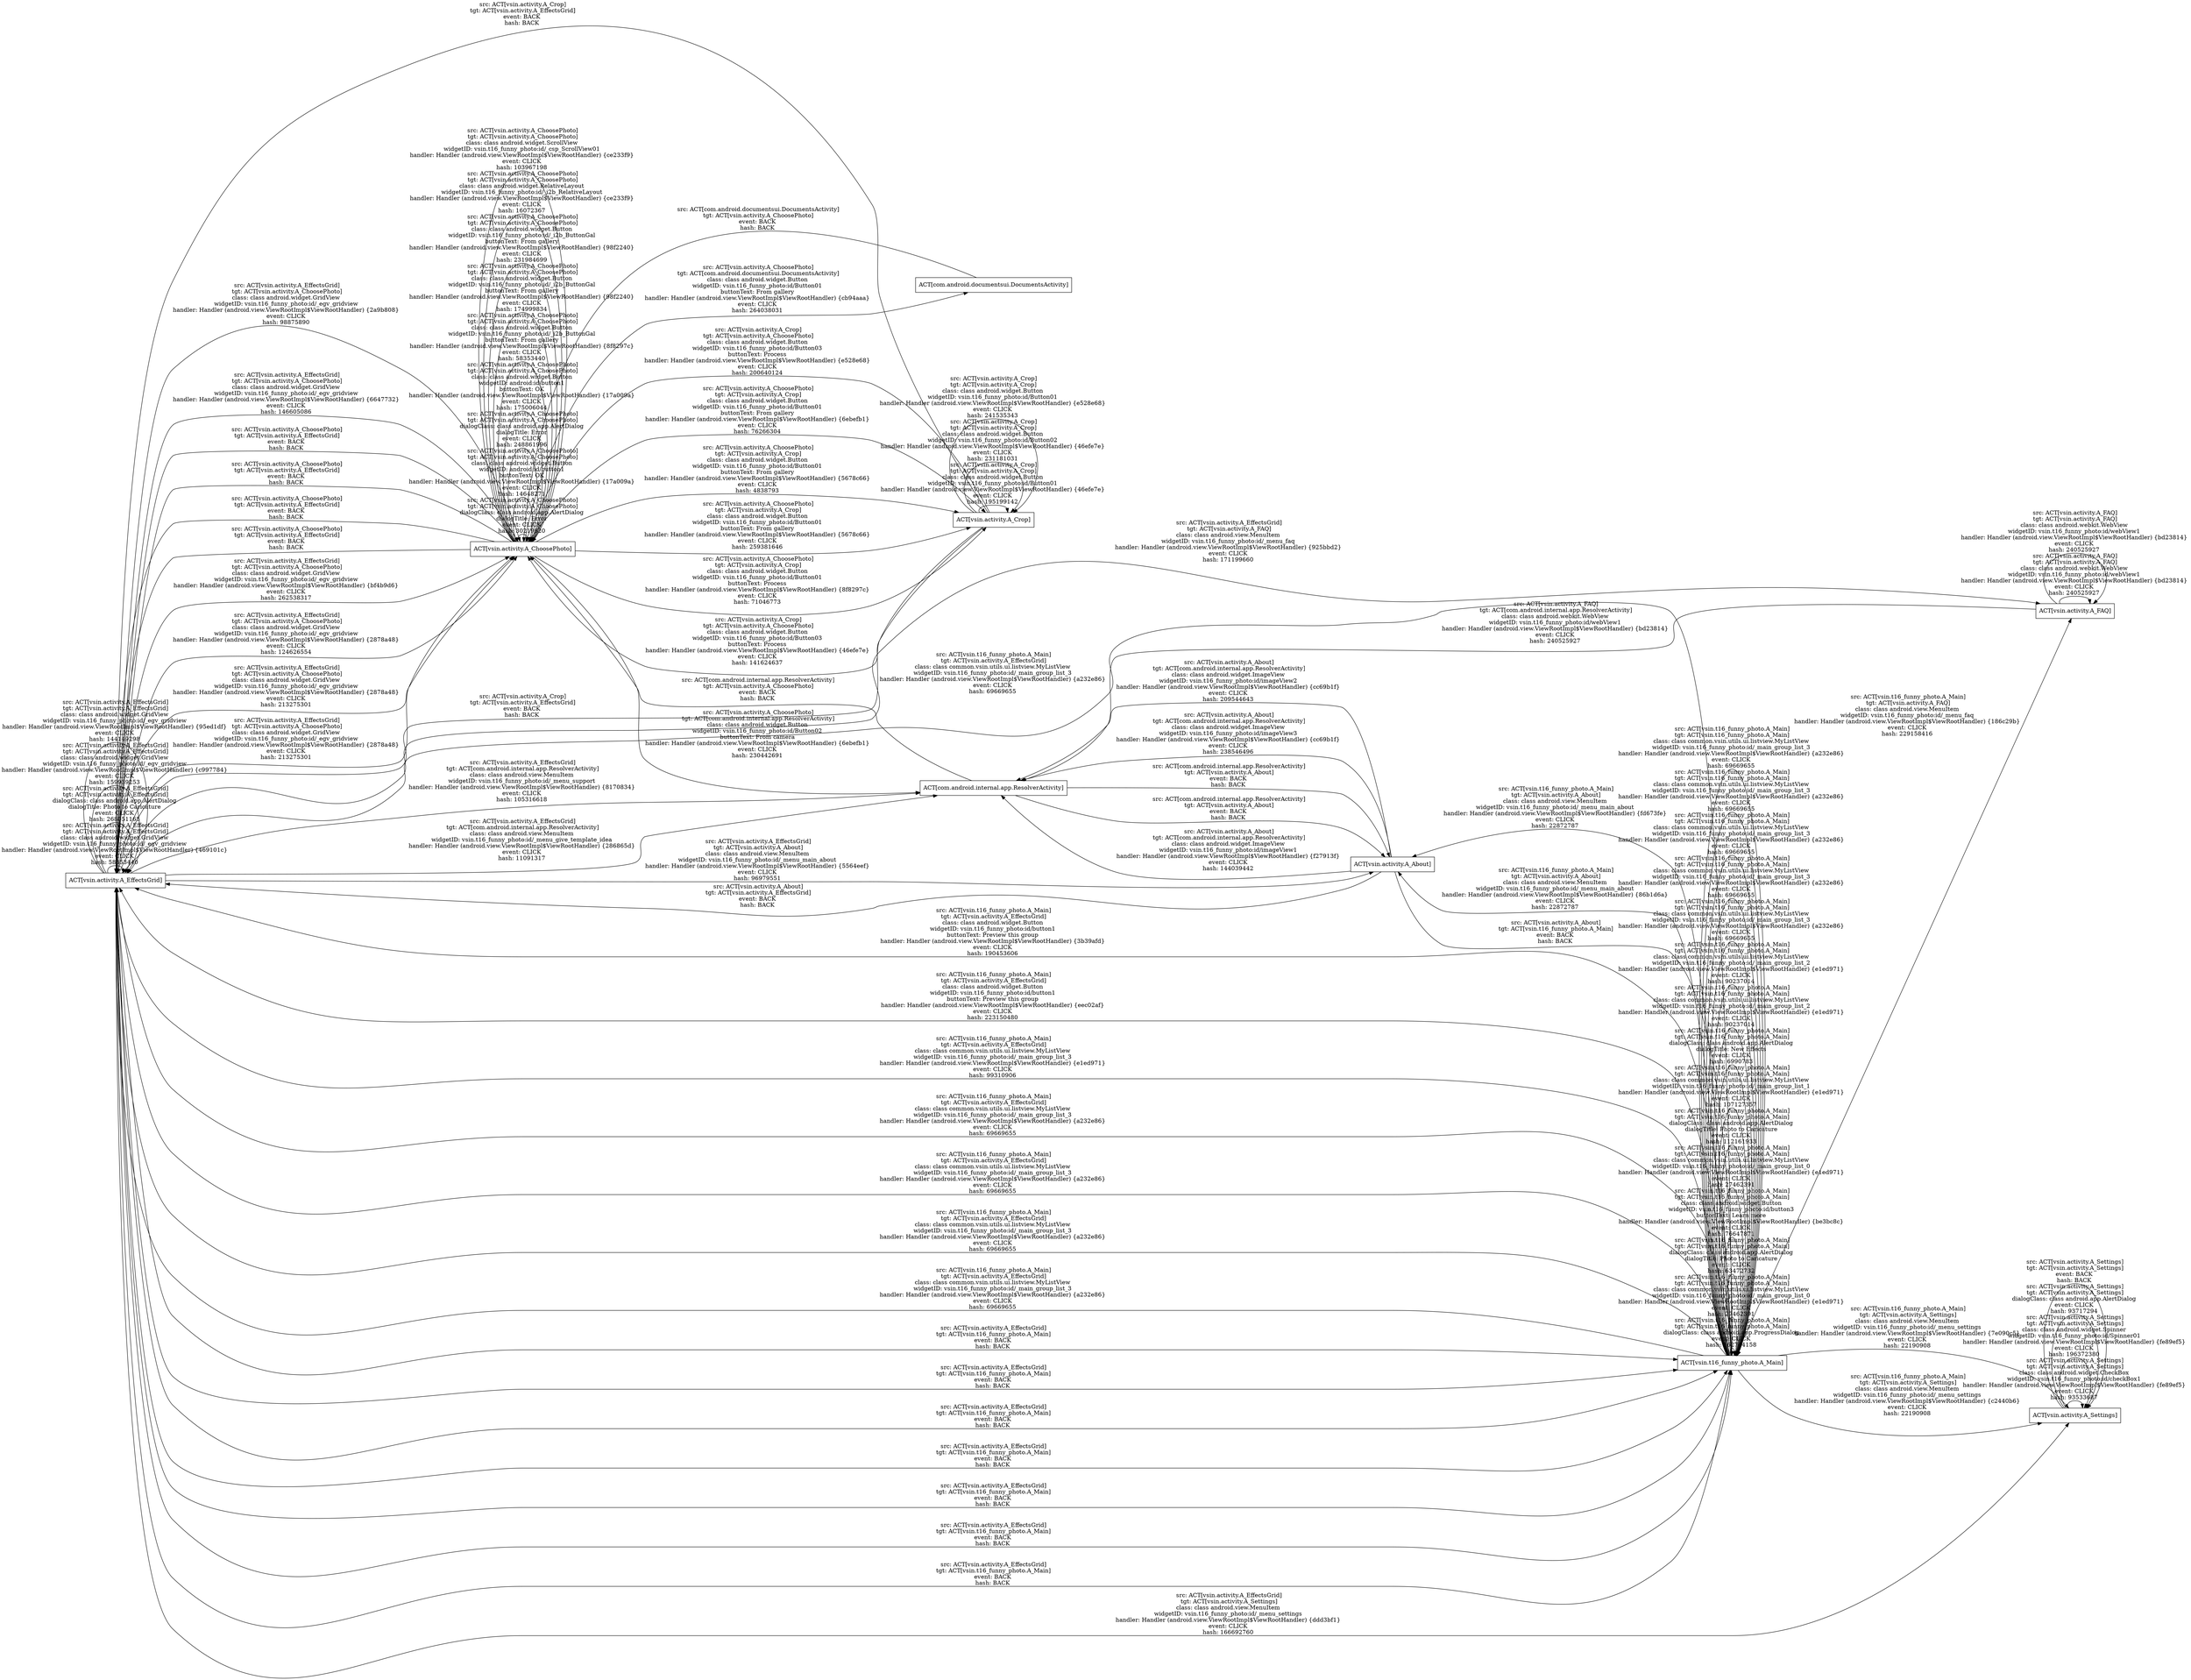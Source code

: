 digraph G {
 rankdir=LR;
 node[shape=box];
n1 [label="ACT[vsin.activity.A_EffectsGrid]"];
n8 [label="ACT[com.android.documentsui.DocumentsActivity]"];
n6 [label="ACT[vsin.activity.A_ChoosePhoto]"];
n3 [label="ACT[com.android.internal.app.ResolverActivity]"];
n2 [label="ACT[vsin.activity.A_Settings]"];
n0 [label="ACT[vsin.t16_funny_photo.A_Main]"];
n4 [label="ACT[vsin.activity.A_FAQ]"];
n5 [label="ACT[vsin.activity.A_About]"];
n7 [label="ACT[vsin.activity.A_Crop]"];
n0 -> n0 [label="src: ACT[vsin.t16_funny_photo.A_Main]\ntgt: ACT[vsin.t16_funny_photo.A_Main]\ndialogClass: class android.app.ProgressDialog \nevent: CLICK \nhash: 162744158 "];
n0 -> n0 [label="src: ACT[vsin.t16_funny_photo.A_Main]\ntgt: ACT[vsin.t16_funny_photo.A_Main]\nclass: class common.vsin.utils.ui.listview.MyListView \nwidgetID: vsin.t16_funny_photo:id/_main_group_list_0 \nhandler: Handler (android.view.ViewRootImpl$ViewRootHandler) {e1ed971} \nevent: CLICK \nhash: 27462391 "];
n0 -> n0 [label="src: ACT[vsin.t16_funny_photo.A_Main]\ntgt: ACT[vsin.t16_funny_photo.A_Main]\ndialogClass: class android.app.AlertDialog \ndialogTitle: Photo to Caricature \nevent: CLICK \nhash: 63472732 "];
n0 -> n0 [label="src: ACT[vsin.t16_funny_photo.A_Main]\ntgt: ACT[vsin.t16_funny_photo.A_Main]\nclass: class android.widget.Button \nwidgetID: vsin.t16_funny_photo:id/button3 \nbuttonText: Learn more \nhandler: Handler (android.view.ViewRootImpl$ViewRootHandler) {be3bc8c} \nevent: CLICK \nhash: 76647871 "];
n0 -> n0 [label="src: ACT[vsin.t16_funny_photo.A_Main]\ntgt: ACT[vsin.t16_funny_photo.A_Main]\nclass: class common.vsin.utils.ui.listview.MyListView \nwidgetID: vsin.t16_funny_photo:id/_main_group_list_0 \nhandler: Handler (android.view.ViewRootImpl$ViewRootHandler) {e1ed971} \nevent: CLICK \nhash: 27462391 "];
n0 -> n0 [label="src: ACT[vsin.t16_funny_photo.A_Main]\ntgt: ACT[vsin.t16_funny_photo.A_Main]\ndialogClass: class android.app.AlertDialog \ndialogTitle: Photo to Caricature \nevent: CLICK \nhash: 112161933 "];
n0 -> n1 [label="src: ACT[vsin.t16_funny_photo.A_Main]\ntgt: ACT[vsin.activity.A_EffectsGrid]\nclass: class android.widget.Button \nwidgetID: vsin.t16_funny_photo:id/button1 \nbuttonText: Preview this group \nhandler: Handler (android.view.ViewRootImpl$ViewRootHandler) {3b39afd} \nevent: CLICK \nhash: 190453606 "];
n1 -> n1 [label="src: ACT[vsin.activity.A_EffectsGrid]\ntgt: ACT[vsin.activity.A_EffectsGrid]\nclass: class android.widget.GridView \nwidgetID: vsin.t16_funny_photo:id/_egv_gridview \nhandler: Handler (android.view.ViewRootImpl$ViewRootHandler) {469101c} \nevent: CLICK \nhash: 58353440 "];
n1 -> n1 [label="src: ACT[vsin.activity.A_EffectsGrid]\ntgt: ACT[vsin.activity.A_EffectsGrid]\ndialogClass: class android.app.AlertDialog \ndialogTitle: Photo to Caricature \nevent: CLICK \nhash: 268051165 "];
n1 -> n2 [label="src: ACT[vsin.activity.A_EffectsGrid]\ntgt: ACT[vsin.activity.A_Settings]\nclass: class android.view.MenuItem \nwidgetID: vsin.t16_funny_photo:id/_menu_settings \nhandler: Handler (android.view.ViewRootImpl$ViewRootHandler) {ddd3bf1} \nevent: CLICK \nhash: 166692760 "];
n1 -> n3 [label="src: ACT[vsin.activity.A_EffectsGrid]\ntgt: ACT[com.android.internal.app.ResolverActivity]\nclass: class android.view.MenuItem \nwidgetID: vsin.t16_funny_photo:id/_menu_support \nhandler: Handler (android.view.ViewRootImpl$ViewRootHandler) {8170834} \nevent: CLICK \nhash: 105316618 "];
n1 -> n3 [label="src: ACT[vsin.activity.A_EffectsGrid]\ntgt: ACT[com.android.internal.app.ResolverActivity]\nclass: class android.view.MenuItem \nwidgetID: vsin.t16_funny_photo:id/_menu_give_template_idea \nhandler: Handler (android.view.ViewRootImpl$ViewRootHandler) {286865d} \nevent: CLICK \nhash: 11091317 "];
n1 -> n4 [label="src: ACT[vsin.activity.A_EffectsGrid]\ntgt: ACT[vsin.activity.A_FAQ]\nclass: class android.view.MenuItem \nwidgetID: vsin.t16_funny_photo:id/_menu_faq \nhandler: Handler (android.view.ViewRootImpl$ViewRootHandler) {925bbd2} \nevent: CLICK \nhash: 171199660 "];
n1 -> n5 [label="src: ACT[vsin.activity.A_EffectsGrid]\ntgt: ACT[vsin.activity.A_About]\nclass: class android.view.MenuItem \nwidgetID: vsin.t16_funny_photo:id/_menu_main_about \nhandler: Handler (android.view.ViewRootImpl$ViewRootHandler) {5564eef} \nevent: CLICK \nhash: 96979551 "];
n5 -> n1 [label="src: ACT[vsin.activity.A_About]\ntgt: ACT[vsin.activity.A_EffectsGrid]\nevent: BACK \nhash: BACK "];
n1 -> n0 [label="src: ACT[vsin.activity.A_EffectsGrid]\ntgt: ACT[vsin.t16_funny_photo.A_Main]\nevent: BACK \nhash: BACK "];
n0 -> n0 [label="src: ACT[vsin.t16_funny_photo.A_Main]\ntgt: ACT[vsin.t16_funny_photo.A_Main]\nclass: class common.vsin.utils.ui.listview.MyListView \nwidgetID: vsin.t16_funny_photo:id/_main_group_list_1 \nhandler: Handler (android.view.ViewRootImpl$ViewRootHandler) {e1ed971} \nevent: CLICK \nhash: 107127357 "];
n0 -> n0 [label="src: ACT[vsin.t16_funny_photo.A_Main]\ntgt: ACT[vsin.t16_funny_photo.A_Main]\ndialogClass: class android.app.AlertDialog \ndialogTitle: New Effects \nevent: CLICK \nhash: 6990783 "];
n0 -> n1 [label="src: ACT[vsin.t16_funny_photo.A_Main]\ntgt: ACT[vsin.activity.A_EffectsGrid]\nclass: class android.widget.Button \nwidgetID: vsin.t16_funny_photo:id/button1 \nbuttonText: Preview this group \nhandler: Handler (android.view.ViewRootImpl$ViewRootHandler) {eec02af} \nevent: CLICK \nhash: 223150480 "];
n1 -> n1 [label="src: ACT[vsin.activity.A_EffectsGrid]\ntgt: ACT[vsin.activity.A_EffectsGrid]\nclass: class android.widget.GridView \nwidgetID: vsin.t16_funny_photo:id/_egv_gridview \nhandler: Handler (android.view.ViewRootImpl$ViewRootHandler) {c997784} \nevent: CLICK \nhash: 159939253 "];
n1 -> n0 [label="src: ACT[vsin.activity.A_EffectsGrid]\ntgt: ACT[vsin.t16_funny_photo.A_Main]\nevent: BACK \nhash: BACK "];
n0 -> n0 [label="src: ACT[vsin.t16_funny_photo.A_Main]\ntgt: ACT[vsin.t16_funny_photo.A_Main]\nclass: class common.vsin.utils.ui.listview.MyListView \nwidgetID: vsin.t16_funny_photo:id/_main_group_list_2 \nhandler: Handler (android.view.ViewRootImpl$ViewRootHandler) {e1ed971} \nevent: CLICK \nhash: 90237014 "];
n0 -> n0 [label="src: ACT[vsin.t16_funny_photo.A_Main]\ntgt: ACT[vsin.t16_funny_photo.A_Main]\nclass: class common.vsin.utils.ui.listview.MyListView \nwidgetID: vsin.t16_funny_photo:id/_main_group_list_2 \nhandler: Handler (android.view.ViewRootImpl$ViewRootHandler) {e1ed971} \nevent: CLICK \nhash: 90237014 "];
n0 -> n1 [label="src: ACT[vsin.t16_funny_photo.A_Main]\ntgt: ACT[vsin.activity.A_EffectsGrid]\nclass: class common.vsin.utils.ui.listview.MyListView \nwidgetID: vsin.t16_funny_photo:id/_main_group_list_3 \nhandler: Handler (android.view.ViewRootImpl$ViewRootHandler) {e1ed971} \nevent: CLICK \nhash: 99310906 "];
n1 -> n6 [label="src: ACT[vsin.activity.A_EffectsGrid]\ntgt: ACT[vsin.activity.A_ChoosePhoto]\nclass: class android.widget.GridView \nwidgetID: vsin.t16_funny_photo:id/_egv_gridview \nhandler: Handler (android.view.ViewRootImpl$ViewRootHandler) {bf4b9d6} \nevent: CLICK \nhash: 262538317 "];
n6 -> n3 [label="src: ACT[vsin.activity.A_ChoosePhoto]\ntgt: ACT[com.android.internal.app.ResolverActivity]\nclass: class android.widget.Button \nwidgetID: vsin.t16_funny_photo:id/Button02 \nbuttonText: From camera \nhandler: Handler (android.view.ViewRootImpl$ViewRootHandler) {6ebefb1} \nevent: CLICK \nhash: 230442691 "];
n3 -> n6 [label="src: ACT[com.android.internal.app.ResolverActivity]\ntgt: ACT[vsin.activity.A_ChoosePhoto]\nevent: BACK \nhash: BACK "];
n6 -> n7 [label="src: ACT[vsin.activity.A_ChoosePhoto]\ntgt: ACT[vsin.activity.A_Crop]\nclass: class android.widget.Button \nwidgetID: vsin.t16_funny_photo:id/Button01 \nbuttonText: From gallery \nhandler: Handler (android.view.ViewRootImpl$ViewRootHandler) {6ebefb1} \nevent: CLICK \nhash: 76266304 "];
n7 -> n7 [label="src: ACT[vsin.activity.A_Crop]\ntgt: ACT[vsin.activity.A_Crop]\nclass: class android.widget.Button \nwidgetID: vsin.t16_funny_photo:id/Button01 \nhandler: Handler (android.view.ViewRootImpl$ViewRootHandler) {46efe7e} \nevent: CLICK \nhash: 195199142 "];
n7 -> n7 [label="src: ACT[vsin.activity.A_Crop]\ntgt: ACT[vsin.activity.A_Crop]\nclass: class android.widget.Button \nwidgetID: vsin.t16_funny_photo:id/Button02 \nhandler: Handler (android.view.ViewRootImpl$ViewRootHandler) {46efe7e} \nevent: CLICK \nhash: 231181031 "];
n7 -> n6 [label="src: ACT[vsin.activity.A_Crop]\ntgt: ACT[vsin.activity.A_ChoosePhoto]\nclass: class android.widget.Button \nwidgetID: vsin.t16_funny_photo:id/Button03 \nbuttonText: Process \nhandler: Handler (android.view.ViewRootImpl$ViewRootHandler) {46efe7e} \nevent: CLICK \nhash: 141624637 "];
n6 -> n6 [label="src: ACT[vsin.activity.A_ChoosePhoto]\ntgt: ACT[vsin.activity.A_ChoosePhoto]\ndialogClass: class android.app.AlertDialog \ndialogTitle: Error \nevent: CLICK \nhash: 30219620 "];
n6 -> n6 [label="src: ACT[vsin.activity.A_ChoosePhoto]\ntgt: ACT[vsin.activity.A_ChoosePhoto]\nclass: class android.widget.Button \nwidgetID: android:id/button1 \nbuttonText: OK \nhandler: Handler (android.view.ViewRootImpl$ViewRootHandler) {17a009a} \nevent: CLICK \nhash: 14648271 "];
n6 -> n7 [label="src: ACT[vsin.activity.A_ChoosePhoto]\ntgt: ACT[vsin.activity.A_Crop]\nclass: class android.widget.Button \nwidgetID: vsin.t16_funny_photo:id/Button01 \nbuttonText: From gallery \nhandler: Handler (android.view.ViewRootImpl$ViewRootHandler) {5678c66} \nevent: CLICK \nhash: 4838793 "];
n7 -> n7 [label="src: ACT[vsin.activity.A_Crop]\ntgt: ACT[vsin.activity.A_Crop]\nclass: class android.widget.Button \nwidgetID: vsin.t16_funny_photo:id/Button01 \nhandler: Handler (android.view.ViewRootImpl$ViewRootHandler) {e528e68} \nevent: CLICK \nhash: 241535343 "];
n7 -> n6 [label="src: ACT[vsin.activity.A_Crop]\ntgt: ACT[vsin.activity.A_ChoosePhoto]\nclass: class android.widget.Button \nwidgetID: vsin.t16_funny_photo:id/Button03 \nbuttonText: Process \nhandler: Handler (android.view.ViewRootImpl$ViewRootHandler) {e528e68} \nevent: CLICK \nhash: 200640124 "];
n6 -> n6 [label="src: ACT[vsin.activity.A_ChoosePhoto]\ntgt: ACT[vsin.activity.A_ChoosePhoto]\ndialogClass: class android.app.AlertDialog \ndialogTitle: Error \nevent: CLICK \nhash: 248861996 "];
n6 -> n6 [label="src: ACT[vsin.activity.A_ChoosePhoto]\ntgt: ACT[vsin.activity.A_ChoosePhoto]\nclass: class android.widget.Button \nwidgetID: android:id/button1 \nbuttonText: OK \nhandler: Handler (android.view.ViewRootImpl$ViewRootHandler) {17a009a} \nevent: CLICK \nhash: 175006044 "];
n6 -> n7 [label="src: ACT[vsin.activity.A_ChoosePhoto]\ntgt: ACT[vsin.activity.A_Crop]\nclass: class android.widget.Button \nwidgetID: vsin.t16_funny_photo:id/Button01 \nbuttonText: From gallery \nhandler: Handler (android.view.ViewRootImpl$ViewRootHandler) {5678c66} \nevent: CLICK \nhash: 259381646 "];
n7 -> n1 [label="src: ACT[vsin.activity.A_Crop]\ntgt: ACT[vsin.activity.A_EffectsGrid]\nevent: BACK \nhash: BACK "];
n1 -> n6 [label="src: ACT[vsin.activity.A_EffectsGrid]\ntgt: ACT[vsin.activity.A_ChoosePhoto]\nclass: class android.widget.GridView \nwidgetID: vsin.t16_funny_photo:id/_egv_gridview \nhandler: Handler (android.view.ViewRootImpl$ViewRootHandler) {2878a48} \nevent: CLICK \nhash: 124626554 "];
n6 -> n6 [label="src: ACT[vsin.activity.A_ChoosePhoto]\ntgt: ACT[vsin.activity.A_ChoosePhoto]\nclass: class android.widget.Button \nwidgetID: vsin.t16_funny_photo:id/_i2b_ButtonGal \nbuttonText: From gallery \nhandler: Handler (android.view.ViewRootImpl$ViewRootHandler) {8f8297c} \nevent: CLICK \nhash: 58353440 "];
n6 -> n7 [label="src: ACT[vsin.activity.A_ChoosePhoto]\ntgt: ACT[vsin.activity.A_Crop]\nclass: class android.widget.Button \nwidgetID: vsin.t16_funny_photo:id/Button01 \nbuttonText: Process \nhandler: Handler (android.view.ViewRootImpl$ViewRootHandler) {8f8297c} \nevent: CLICK \nhash: 71046773 "];
n7 -> n1 [label="src: ACT[vsin.activity.A_Crop]\ntgt: ACT[vsin.activity.A_EffectsGrid]\nevent: BACK \nhash: BACK "];
n1 -> n6 [label="src: ACT[vsin.activity.A_EffectsGrid]\ntgt: ACT[vsin.activity.A_ChoosePhoto]\nclass: class android.widget.GridView \nwidgetID: vsin.t16_funny_photo:id/_egv_gridview \nhandler: Handler (android.view.ViewRootImpl$ViewRootHandler) {2878a48} \nevent: CLICK \nhash: 213275301 "];
n6 -> n8 [label="src: ACT[vsin.activity.A_ChoosePhoto]\ntgt: ACT[com.android.documentsui.DocumentsActivity]\nclass: class android.widget.Button \nwidgetID: vsin.t16_funny_photo:id/Button01 \nbuttonText: From gallery \nhandler: Handler (android.view.ViewRootImpl$ViewRootHandler) {cb94aaa} \nevent: CLICK \nhash: 264038031 "];
n8 -> n6 [label="src: ACT[com.android.documentsui.DocumentsActivity]\ntgt: ACT[vsin.activity.A_ChoosePhoto]\nevent: BACK \nhash: BACK "];
n6 -> n1 [label="src: ACT[vsin.activity.A_ChoosePhoto]\ntgt: ACT[vsin.activity.A_EffectsGrid]\nevent: BACK \nhash: BACK "];
n1 -> n6 [label="src: ACT[vsin.activity.A_EffectsGrid]\ntgt: ACT[vsin.activity.A_ChoosePhoto]\nclass: class android.widget.GridView \nwidgetID: vsin.t16_funny_photo:id/_egv_gridview \nhandler: Handler (android.view.ViewRootImpl$ViewRootHandler) {2878a48} \nevent: CLICK \nhash: 213275301 "];
n6 -> n6 [label="src: ACT[vsin.activity.A_ChoosePhoto]\ntgt: ACT[vsin.activity.A_ChoosePhoto]\nclass: class android.widget.Button \nwidgetID: vsin.t16_funny_photo:id/_i2b_ButtonGal \nbuttonText: From gallery \nhandler: Handler (android.view.ViewRootImpl$ViewRootHandler) {98f2240} \nevent: CLICK \nhash: 174999834 "];
n6 -> n6 [label="src: ACT[vsin.activity.A_ChoosePhoto]\ntgt: ACT[vsin.activity.A_ChoosePhoto]\nclass: class android.widget.Button \nwidgetID: vsin.t16_funny_photo:id/_i2b_ButtonGal \nbuttonText: From gallery \nhandler: Handler (android.view.ViewRootImpl$ViewRootHandler) {98f2240} \nevent: CLICK \nhash: 231984699 "];
n6 -> n1 [label="src: ACT[vsin.activity.A_ChoosePhoto]\ntgt: ACT[vsin.activity.A_EffectsGrid]\nevent: BACK \nhash: BACK "];
n1 -> n0 [label="src: ACT[vsin.activity.A_EffectsGrid]\ntgt: ACT[vsin.t16_funny_photo.A_Main]\nevent: BACK \nhash: BACK "];
n0 -> n0 [label="src: ACT[vsin.t16_funny_photo.A_Main]\ntgt: ACT[vsin.t16_funny_photo.A_Main]\nclass: class common.vsin.utils.ui.listview.MyListView \nwidgetID: vsin.t16_funny_photo:id/_main_group_list_3 \nhandler: Handler (android.view.ViewRootImpl$ViewRootHandler) {a232e86} \nevent: CLICK \nhash: 69669655 "];
n0 -> n1 [label="src: ACT[vsin.t16_funny_photo.A_Main]\ntgt: ACT[vsin.activity.A_EffectsGrid]\nclass: class common.vsin.utils.ui.listview.MyListView \nwidgetID: vsin.t16_funny_photo:id/_main_group_list_3 \nhandler: Handler (android.view.ViewRootImpl$ViewRootHandler) {a232e86} \nevent: CLICK \nhash: 69669655 "];
n1 -> n0 [label="src: ACT[vsin.activity.A_EffectsGrid]\ntgt: ACT[vsin.t16_funny_photo.A_Main]\nevent: BACK \nhash: BACK "];
n0 -> n0 [label="src: ACT[vsin.t16_funny_photo.A_Main]\ntgt: ACT[vsin.t16_funny_photo.A_Main]\nclass: class common.vsin.utils.ui.listview.MyListView \nwidgetID: vsin.t16_funny_photo:id/_main_group_list_3 \nhandler: Handler (android.view.ViewRootImpl$ViewRootHandler) {a232e86} \nevent: CLICK \nhash: 69669655 "];
n0 -> n0 [label="src: ACT[vsin.t16_funny_photo.A_Main]\ntgt: ACT[vsin.t16_funny_photo.A_Main]\nclass: class common.vsin.utils.ui.listview.MyListView \nwidgetID: vsin.t16_funny_photo:id/_main_group_list_3 \nhandler: Handler (android.view.ViewRootImpl$ViewRootHandler) {a232e86} \nevent: CLICK \nhash: 69669655 "];
n0 -> n1 [label="src: ACT[vsin.t16_funny_photo.A_Main]\ntgt: ACT[vsin.activity.A_EffectsGrid]\nclass: class common.vsin.utils.ui.listview.MyListView \nwidgetID: vsin.t16_funny_photo:id/_main_group_list_3 \nhandler: Handler (android.view.ViewRootImpl$ViewRootHandler) {a232e86} \nevent: CLICK \nhash: 69669655 "];
n1 -> n1 [label="src: ACT[vsin.activity.A_EffectsGrid]\ntgt: ACT[vsin.activity.A_EffectsGrid]\nclass: class android.widget.GridView \nwidgetID: vsin.t16_funny_photo:id/_egv_gridview \nhandler: Handler (android.view.ViewRootImpl$ViewRootHandler) {95ed1df} \nevent: CLICK \nhash: 144149298 "];
n1 -> n0 [label="src: ACT[vsin.activity.A_EffectsGrid]\ntgt: ACT[vsin.t16_funny_photo.A_Main]\nevent: BACK \nhash: BACK "];
n0 -> n0 [label="src: ACT[vsin.t16_funny_photo.A_Main]\ntgt: ACT[vsin.t16_funny_photo.A_Main]\nclass: class common.vsin.utils.ui.listview.MyListView \nwidgetID: vsin.t16_funny_photo:id/_main_group_list_3 \nhandler: Handler (android.view.ViewRootImpl$ViewRootHandler) {a232e86} \nevent: CLICK \nhash: 69669655 "];
n0 -> n1 [label="src: ACT[vsin.t16_funny_photo.A_Main]\ntgt: ACT[vsin.activity.A_EffectsGrid]\nclass: class common.vsin.utils.ui.listview.MyListView \nwidgetID: vsin.t16_funny_photo:id/_main_group_list_3 \nhandler: Handler (android.view.ViewRootImpl$ViewRootHandler) {a232e86} \nevent: CLICK \nhash: 69669655 "];
n1 -> n0 [label="src: ACT[vsin.activity.A_EffectsGrid]\ntgt: ACT[vsin.t16_funny_photo.A_Main]\nevent: BACK \nhash: BACK "];
n0 -> n1 [label="src: ACT[vsin.t16_funny_photo.A_Main]\ntgt: ACT[vsin.activity.A_EffectsGrid]\nclass: class common.vsin.utils.ui.listview.MyListView \nwidgetID: vsin.t16_funny_photo:id/_main_group_list_3 \nhandler: Handler (android.view.ViewRootImpl$ViewRootHandler) {a232e86} \nevent: CLICK \nhash: 69669655 "];
n1 -> n6 [label="src: ACT[vsin.activity.A_EffectsGrid]\ntgt: ACT[vsin.activity.A_ChoosePhoto]\nclass: class android.widget.GridView \nwidgetID: vsin.t16_funny_photo:id/_egv_gridview \nhandler: Handler (android.view.ViewRootImpl$ViewRootHandler) {2a9b808} \nevent: CLICK \nhash: 98875890 "];
n6 -> n1 [label="src: ACT[vsin.activity.A_ChoosePhoto]\ntgt: ACT[vsin.activity.A_EffectsGrid]\nevent: BACK \nhash: BACK "];
n0 -> n2 [label="src: ACT[vsin.t16_funny_photo.A_Main]\ntgt: ACT[vsin.activity.A_Settings]\nclass: class android.view.MenuItem \nwidgetID: vsin.t16_funny_photo:id/_menu_settings \nhandler: Handler (android.view.ViewRootImpl$ViewRootHandler) {7e090c5} \nevent: CLICK \nhash: 22190908 "];
n2 -> n2 [label="src: ACT[vsin.activity.A_Settings]\ntgt: ACT[vsin.activity.A_Settings]\nclass: class android.widget.CheckBox \nwidgetID: vsin.t16_funny_photo:id/checkBox1 \nhandler: Handler (android.view.ViewRootImpl$ViewRootHandler) {fe89ef5} \nevent: CLICK \nhash: 93533687 "];
n2 -> n2 [label="src: ACT[vsin.activity.A_Settings]\ntgt: ACT[vsin.activity.A_Settings]\nclass: class android.widget.Spinner \nwidgetID: vsin.t16_funny_photo:id/Spinner01 \nhandler: Handler (android.view.ViewRootImpl$ViewRootHandler) {fe89ef5} \nevent: CLICK \nhash: 196372380 "];
n2 -> n2 [label="src: ACT[vsin.activity.A_Settings]\ntgt: ACT[vsin.activity.A_Settings]\ndialogClass: class android.app.AlertDialog \nevent: CLICK \nhash: 93717294 "];
n2 -> n2 [label="src: ACT[vsin.activity.A_Settings]\ntgt: ACT[vsin.activity.A_Settings]\nevent: BACK \nhash: BACK "];
n0 -> n2 [label="src: ACT[vsin.t16_funny_photo.A_Main]\ntgt: ACT[vsin.activity.A_Settings]\nclass: class android.view.MenuItem \nwidgetID: vsin.t16_funny_photo:id/_menu_settings \nhandler: Handler (android.view.ViewRootImpl$ViewRootHandler) {c2440b6} \nevent: CLICK \nhash: 22190908 "];
n0 -> n4 [label="src: ACT[vsin.t16_funny_photo.A_Main]\ntgt: ACT[vsin.activity.A_FAQ]\nclass: class android.view.MenuItem \nwidgetID: vsin.t16_funny_photo:id/_menu_faq \nhandler: Handler (android.view.ViewRootImpl$ViewRootHandler) {186c29b} \nevent: CLICK \nhash: 229158416 "];
n4 -> n4 [label="src: ACT[vsin.activity.A_FAQ]\ntgt: ACT[vsin.activity.A_FAQ]\nclass: class android.webkit.WebView \nwidgetID: vsin.t16_funny_photo:id/webView1 \nhandler: Handler (android.view.ViewRootImpl$ViewRootHandler) {bd23814} \nevent: CLICK \nhash: 240525927 "];
n4 -> n4 [label="src: ACT[vsin.activity.A_FAQ]\ntgt: ACT[vsin.activity.A_FAQ]\nclass: class android.webkit.WebView \nwidgetID: vsin.t16_funny_photo:id/webView1 \nhandler: Handler (android.view.ViewRootImpl$ViewRootHandler) {bd23814} \nevent: CLICK \nhash: 240525927 "];
n4 -> n3 [label="src: ACT[vsin.activity.A_FAQ]\ntgt: ACT[com.android.internal.app.ResolverActivity]\nclass: class android.webkit.WebView \nwidgetID: vsin.t16_funny_photo:id/webView1 \nhandler: Handler (android.view.ViewRootImpl$ViewRootHandler) {bd23814} \nevent: CLICK \nhash: 240525927 "];
n0 -> n5 [label="src: ACT[vsin.t16_funny_photo.A_Main]\ntgt: ACT[vsin.activity.A_About]\nclass: class android.view.MenuItem \nwidgetID: vsin.t16_funny_photo:id/_menu_main_about \nhandler: Handler (android.view.ViewRootImpl$ViewRootHandler) {fd673fe} \nevent: CLICK \nhash: 22872787 "];
n5 -> n3 [label="src: ACT[vsin.activity.A_About]\ntgt: ACT[com.android.internal.app.ResolverActivity]\nclass: class android.widget.ImageView \nwidgetID: vsin.t16_funny_photo:id/imageView1 \nhandler: Handler (android.view.ViewRootImpl$ViewRootHandler) {f27913f} \nevent: CLICK \nhash: 144039442 "];
n3 -> n5 [label="src: ACT[com.android.internal.app.ResolverActivity]\ntgt: ACT[vsin.activity.A_About]\nevent: BACK \nhash: BACK "];
n0 -> n5 [label="src: ACT[vsin.t16_funny_photo.A_Main]\ntgt: ACT[vsin.activity.A_About]\nclass: class android.view.MenuItem \nwidgetID: vsin.t16_funny_photo:id/_menu_main_about \nhandler: Handler (android.view.ViewRootImpl$ViewRootHandler) {86b1d6a} \nevent: CLICK \nhash: 22872787 "];
n5 -> n3 [label="src: ACT[vsin.activity.A_About]\ntgt: ACT[com.android.internal.app.ResolverActivity]\nclass: class android.widget.ImageView \nwidgetID: vsin.t16_funny_photo:id/imageView2 \nhandler: Handler (android.view.ViewRootImpl$ViewRootHandler) {cc69b1f} \nevent: CLICK \nhash: 209544643 "];
n3 -> n5 [label="src: ACT[com.android.internal.app.ResolverActivity]\ntgt: ACT[vsin.activity.A_About]\nevent: BACK \nhash: BACK "];
n5 -> n3 [label="src: ACT[vsin.activity.A_About]\ntgt: ACT[com.android.internal.app.ResolverActivity]\nclass: class android.widget.ImageView \nwidgetID: vsin.t16_funny_photo:id/imageView3 \nhandler: Handler (android.view.ViewRootImpl$ViewRootHandler) {cc69b1f} \nevent: CLICK \nhash: 238546496 "];
n5 -> n0 [label="src: ACT[vsin.activity.A_About]\ntgt: ACT[vsin.t16_funny_photo.A_Main]\nevent: BACK \nhash: BACK "];
n0 -> n1 [label="src: ACT[vsin.t16_funny_photo.A_Main]\ntgt: ACT[vsin.activity.A_EffectsGrid]\nclass: class common.vsin.utils.ui.listview.MyListView \nwidgetID: vsin.t16_funny_photo:id/_main_group_list_3 \nhandler: Handler (android.view.ViewRootImpl$ViewRootHandler) {a232e86} \nevent: CLICK \nhash: 69669655 "];
n1 -> n6 [label="src: ACT[vsin.activity.A_EffectsGrid]\ntgt: ACT[vsin.activity.A_ChoosePhoto]\nclass: class android.widget.GridView \nwidgetID: vsin.t16_funny_photo:id/_egv_gridview \nhandler: Handler (android.view.ViewRootImpl$ViewRootHandler) {6647732} \nevent: CLICK \nhash: 146605086 "];
n6 -> n6 [label="src: ACT[vsin.activity.A_ChoosePhoto]\ntgt: ACT[vsin.activity.A_ChoosePhoto]\nclass: class android.widget.RelativeLayout \nwidgetID: vsin.t16_funny_photo:id/_i2b_RelativeLayout \nhandler: Handler (android.view.ViewRootImpl$ViewRootHandler) {ce233f9} \nevent: CLICK \nhash: 16072367 "];
n6 -> n6 [label="src: ACT[vsin.activity.A_ChoosePhoto]\ntgt: ACT[vsin.activity.A_ChoosePhoto]\nclass: class android.widget.ScrollView \nwidgetID: vsin.t16_funny_photo:id/_csp_ScrollView01 \nhandler: Handler (android.view.ViewRootImpl$ViewRootHandler) {ce233f9} \nevent: CLICK \nhash: 103967198 "];
n6 -> n1 [label="src: ACT[vsin.activity.A_ChoosePhoto]\ntgt: ACT[vsin.activity.A_EffectsGrid]\nevent: BACK \nhash: BACK "];
n1 -> n0 [label="src: ACT[vsin.activity.A_EffectsGrid]\ntgt: ACT[vsin.t16_funny_photo.A_Main]\nevent: BACK \nhash: BACK "];
n0 -> n0 [label="src: ACT[vsin.t16_funny_photo.A_Main]\ntgt: ACT[vsin.t16_funny_photo.A_Main]\nclass: class common.vsin.utils.ui.listview.MyListView \nwidgetID: vsin.t16_funny_photo:id/_main_group_list_3 \nhandler: Handler (android.view.ViewRootImpl$ViewRootHandler) {a232e86} \nevent: CLICK \nhash: 69669655 "];
}